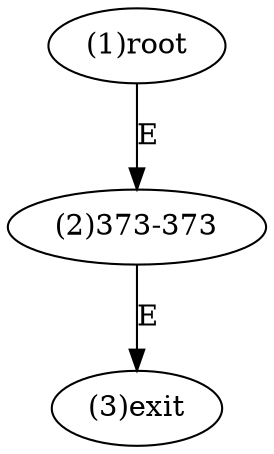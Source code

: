 digraph "" { 
1[ label="(1)root"];
2[ label="(2)373-373"];
3[ label="(3)exit"];
1->2[ label="E"];
2->3[ label="E"];
}